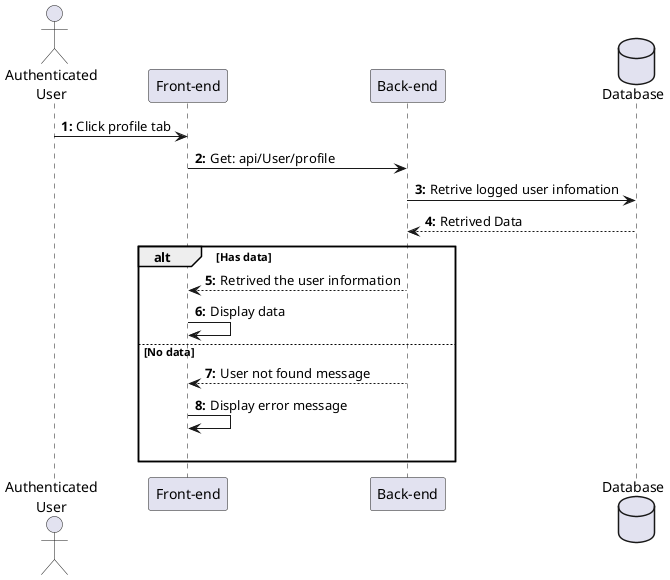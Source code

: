 @startuml Profile

actor "Authenticated\nUser" as user
participant "Front-end" as client
participant "Back-end" as server 
database "Database" as db

autonumber "<b>0:"

user -> client : Click profile tab 
client -> server : Get: api/User/profile
server -> db : Retrive logged user infomation
db --> server : Retrived Data

alt Has data
    server --> client : Retrived the user information
    client -> client : Display data

else No data
    server --> client : User not found message
    client -> client : Display error message 
    |||
end 
@enduml